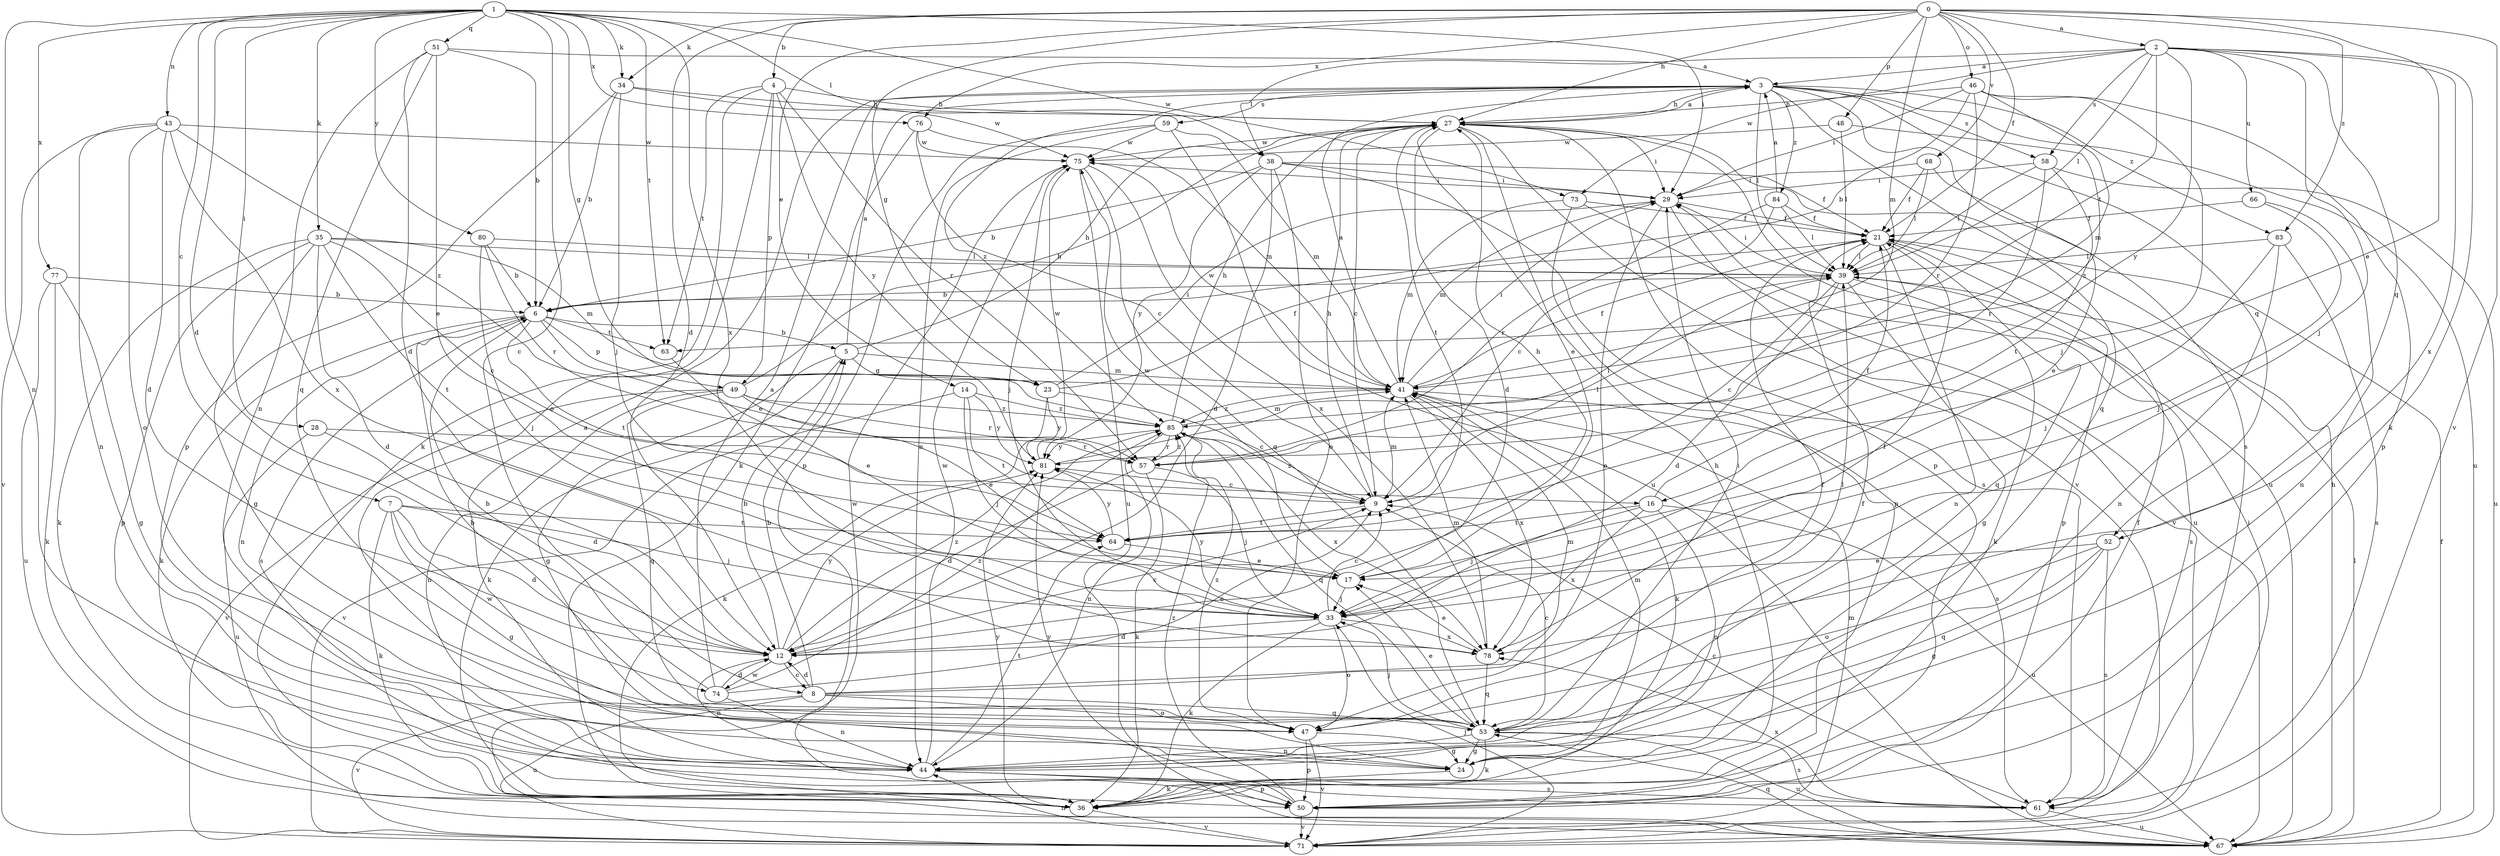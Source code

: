 strict digraph  {
0;
1;
2;
3;
4;
5;
6;
7;
8;
9;
12;
14;
16;
17;
21;
23;
24;
27;
28;
29;
33;
34;
35;
36;
38;
39;
41;
43;
44;
46;
47;
48;
49;
50;
51;
52;
53;
57;
58;
59;
61;
63;
64;
66;
67;
68;
71;
73;
74;
75;
76;
77;
78;
80;
81;
83;
84;
85;
0 -> 2  [label=a];
0 -> 4  [label=b];
0 -> 12  [label=d];
0 -> 14  [label=e];
0 -> 16  [label=e];
0 -> 21  [label=f];
0 -> 23  [label=g];
0 -> 27  [label=h];
0 -> 34  [label=k];
0 -> 41  [label=m];
0 -> 46  [label=o];
0 -> 48  [label=p];
0 -> 68  [label=v];
0 -> 71  [label=v];
0 -> 76  [label=x];
0 -> 83  [label=z];
1 -> 7  [label=c];
1 -> 8  [label=c];
1 -> 12  [label=d];
1 -> 23  [label=g];
1 -> 28  [label=i];
1 -> 29  [label=i];
1 -> 34  [label=k];
1 -> 35  [label=k];
1 -> 38  [label=l];
1 -> 43  [label=n];
1 -> 44  [label=n];
1 -> 51  [label=q];
1 -> 63  [label=t];
1 -> 73  [label=w];
1 -> 76  [label=x];
1 -> 77  [label=x];
1 -> 78  [label=x];
1 -> 80  [label=y];
2 -> 3  [label=a];
2 -> 33  [label=j];
2 -> 36  [label=k];
2 -> 38  [label=l];
2 -> 39  [label=l];
2 -> 52  [label=q];
2 -> 58  [label=s];
2 -> 63  [label=t];
2 -> 66  [label=u];
2 -> 73  [label=w];
2 -> 78  [label=x];
2 -> 81  [label=y];
3 -> 27  [label=h];
3 -> 39  [label=l];
3 -> 52  [label=q];
3 -> 53  [label=q];
3 -> 58  [label=s];
3 -> 59  [label=s];
3 -> 61  [label=s];
3 -> 67  [label=u];
3 -> 83  [label=z];
3 -> 84  [label=z];
3 -> 85  [label=z];
4 -> 27  [label=h];
4 -> 36  [label=k];
4 -> 47  [label=o];
4 -> 49  [label=p];
4 -> 57  [label=r];
4 -> 63  [label=t];
4 -> 81  [label=y];
5 -> 3  [label=a];
5 -> 23  [label=g];
5 -> 24  [label=g];
5 -> 27  [label=h];
5 -> 36  [label=k];
5 -> 41  [label=m];
6 -> 5  [label=b];
6 -> 16  [label=e];
6 -> 36  [label=k];
6 -> 44  [label=n];
6 -> 49  [label=p];
6 -> 61  [label=s];
6 -> 63  [label=t];
6 -> 64  [label=t];
7 -> 12  [label=d];
7 -> 24  [label=g];
7 -> 33  [label=j];
7 -> 36  [label=k];
7 -> 64  [label=t];
7 -> 74  [label=w];
8 -> 5  [label=b];
8 -> 12  [label=d];
8 -> 39  [label=l];
8 -> 41  [label=m];
8 -> 47  [label=o];
8 -> 53  [label=q];
8 -> 67  [label=u];
8 -> 71  [label=v];
9 -> 27  [label=h];
9 -> 39  [label=l];
9 -> 41  [label=m];
9 -> 64  [label=t];
9 -> 85  [label=z];
12 -> 5  [label=b];
12 -> 8  [label=c];
12 -> 9  [label=c];
12 -> 44  [label=n];
12 -> 74  [label=w];
12 -> 81  [label=y];
12 -> 85  [label=z];
14 -> 33  [label=j];
14 -> 64  [label=t];
14 -> 71  [label=v];
14 -> 81  [label=y];
14 -> 85  [label=z];
16 -> 21  [label=f];
16 -> 33  [label=j];
16 -> 44  [label=n];
16 -> 64  [label=t];
16 -> 67  [label=u];
16 -> 78  [label=x];
17 -> 27  [label=h];
17 -> 33  [label=j];
17 -> 75  [label=w];
21 -> 39  [label=l];
21 -> 44  [label=n];
21 -> 50  [label=p];
21 -> 53  [label=q];
23 -> 9  [label=c];
23 -> 21  [label=f];
23 -> 29  [label=i];
23 -> 36  [label=k];
23 -> 81  [label=y];
24 -> 21  [label=f];
24 -> 36  [label=k];
24 -> 41  [label=m];
27 -> 3  [label=a];
27 -> 9  [label=c];
27 -> 12  [label=d];
27 -> 17  [label=e];
27 -> 29  [label=i];
27 -> 50  [label=p];
27 -> 64  [label=t];
27 -> 67  [label=u];
27 -> 71  [label=v];
27 -> 75  [label=w];
28 -> 12  [label=d];
28 -> 57  [label=r];
28 -> 67  [label=u];
29 -> 21  [label=f];
29 -> 41  [label=m];
29 -> 47  [label=o];
29 -> 71  [label=v];
33 -> 9  [label=c];
33 -> 12  [label=d];
33 -> 36  [label=k];
33 -> 47  [label=o];
33 -> 78  [label=x];
33 -> 81  [label=y];
34 -> 6  [label=b];
34 -> 27  [label=h];
34 -> 33  [label=j];
34 -> 50  [label=p];
34 -> 75  [label=w];
35 -> 9  [label=c];
35 -> 12  [label=d];
35 -> 24  [label=g];
35 -> 36  [label=k];
35 -> 39  [label=l];
35 -> 41  [label=m];
35 -> 50  [label=p];
35 -> 64  [label=t];
36 -> 27  [label=h];
36 -> 71  [label=v];
36 -> 81  [label=y];
38 -> 6  [label=b];
38 -> 12  [label=d];
38 -> 21  [label=f];
38 -> 29  [label=i];
38 -> 47  [label=o];
38 -> 61  [label=s];
38 -> 81  [label=y];
39 -> 6  [label=b];
39 -> 9  [label=c];
39 -> 12  [label=d];
39 -> 24  [label=g];
39 -> 29  [label=i];
39 -> 36  [label=k];
39 -> 61  [label=s];
41 -> 3  [label=a];
41 -> 21  [label=f];
41 -> 29  [label=i];
41 -> 36  [label=k];
41 -> 61  [label=s];
41 -> 75  [label=w];
41 -> 78  [label=x];
41 -> 85  [label=z];
43 -> 12  [label=d];
43 -> 44  [label=n];
43 -> 47  [label=o];
43 -> 71  [label=v];
43 -> 75  [label=w];
43 -> 78  [label=x];
43 -> 85  [label=z];
44 -> 3  [label=a];
44 -> 50  [label=p];
44 -> 61  [label=s];
44 -> 64  [label=t];
44 -> 75  [label=w];
46 -> 6  [label=b];
46 -> 27  [label=h];
46 -> 29  [label=i];
46 -> 33  [label=j];
46 -> 41  [label=m];
46 -> 50  [label=p];
46 -> 57  [label=r];
47 -> 21  [label=f];
47 -> 24  [label=g];
47 -> 50  [label=p];
47 -> 71  [label=v];
47 -> 85  [label=z];
48 -> 39  [label=l];
48 -> 75  [label=w];
48 -> 85  [label=z];
49 -> 17  [label=e];
49 -> 27  [label=h];
49 -> 44  [label=n];
49 -> 53  [label=q];
49 -> 57  [label=r];
49 -> 71  [label=v];
49 -> 85  [label=z];
50 -> 21  [label=f];
50 -> 71  [label=v];
50 -> 81  [label=y];
50 -> 85  [label=z];
51 -> 3  [label=a];
51 -> 6  [label=b];
51 -> 12  [label=d];
51 -> 17  [label=e];
51 -> 44  [label=n];
51 -> 53  [label=q];
52 -> 17  [label=e];
52 -> 24  [label=g];
52 -> 47  [label=o];
52 -> 53  [label=q];
52 -> 61  [label=s];
53 -> 6  [label=b];
53 -> 9  [label=c];
53 -> 17  [label=e];
53 -> 24  [label=g];
53 -> 29  [label=i];
53 -> 33  [label=j];
53 -> 36  [label=k];
53 -> 44  [label=n];
53 -> 61  [label=s];
53 -> 67  [label=u];
57 -> 12  [label=d];
57 -> 33  [label=j];
57 -> 36  [label=k];
57 -> 85  [label=z];
58 -> 29  [label=i];
58 -> 39  [label=l];
58 -> 57  [label=r];
58 -> 64  [label=t];
58 -> 67  [label=u];
59 -> 41  [label=m];
59 -> 44  [label=n];
59 -> 50  [label=p];
59 -> 67  [label=u];
59 -> 75  [label=w];
61 -> 9  [label=c];
61 -> 67  [label=u];
61 -> 78  [label=x];
63 -> 17  [label=e];
64 -> 17  [label=e];
64 -> 81  [label=y];
66 -> 21  [label=f];
66 -> 33  [label=j];
66 -> 44  [label=n];
67 -> 21  [label=f];
67 -> 27  [label=h];
67 -> 39  [label=l];
67 -> 53  [label=q];
68 -> 17  [label=e];
68 -> 21  [label=f];
68 -> 29  [label=i];
68 -> 39  [label=l];
71 -> 29  [label=i];
71 -> 33  [label=j];
71 -> 41  [label=m];
71 -> 44  [label=n];
71 -> 75  [label=w];
73 -> 21  [label=f];
73 -> 41  [label=m];
73 -> 50  [label=p];
73 -> 67  [label=u];
74 -> 3  [label=a];
74 -> 6  [label=b];
74 -> 9  [label=c];
74 -> 12  [label=d];
74 -> 44  [label=n];
74 -> 85  [label=z];
75 -> 29  [label=i];
75 -> 33  [label=j];
75 -> 53  [label=q];
75 -> 67  [label=u];
75 -> 78  [label=x];
76 -> 9  [label=c];
76 -> 36  [label=k];
76 -> 41  [label=m];
76 -> 75  [label=w];
77 -> 6  [label=b];
77 -> 24  [label=g];
77 -> 36  [label=k];
77 -> 67  [label=u];
78 -> 17  [label=e];
78 -> 21  [label=f];
78 -> 41  [label=m];
78 -> 53  [label=q];
80 -> 6  [label=b];
80 -> 33  [label=j];
80 -> 39  [label=l];
80 -> 57  [label=r];
81 -> 9  [label=c];
81 -> 39  [label=l];
81 -> 75  [label=w];
83 -> 33  [label=j];
83 -> 39  [label=l];
83 -> 44  [label=n];
83 -> 61  [label=s];
84 -> 3  [label=a];
84 -> 9  [label=c];
84 -> 21  [label=f];
84 -> 39  [label=l];
84 -> 57  [label=r];
85 -> 27  [label=h];
85 -> 41  [label=m];
85 -> 44  [label=n];
85 -> 53  [label=q];
85 -> 57  [label=r];
85 -> 78  [label=x];
85 -> 81  [label=y];
}

